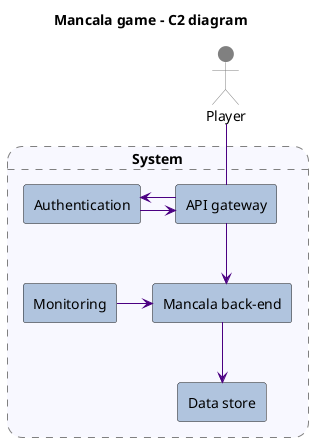 @startuml
title Mancala game - C2 diagram

skinparam linetype ortho
skinparam arrowcolor indigo
skinparam actor {
    BackgroundColor gray
    BorderColor gray
    Shadowing false
}

skinparam card {
    BackgroundColor ghostWhite
    BorderColor gray
    Shadowing false
    BorderStyle dashed
    RoundCorner 30
}

skinparam rectangle {
    BackgroundColor lightSteelBlue
}

' DIAGRAM START

actor player as "Player"

card system as "System" {
    rectangle mancala_api as "Mancala back-end"
    rectangle reverse_proxy as "API gateway"
    rectangle authentication as "Authentication"
    rectangle monitoring as "Monitoring"
    rectangle datastore as "Data store"
}

player -down- reverse_proxy
reverse_proxy -right-> authentication
authentication -> reverse_proxy
reverse_proxy -down-> mancala_api
monitoring -> mancala_api
mancala_api -down-> datastore

@enduml
